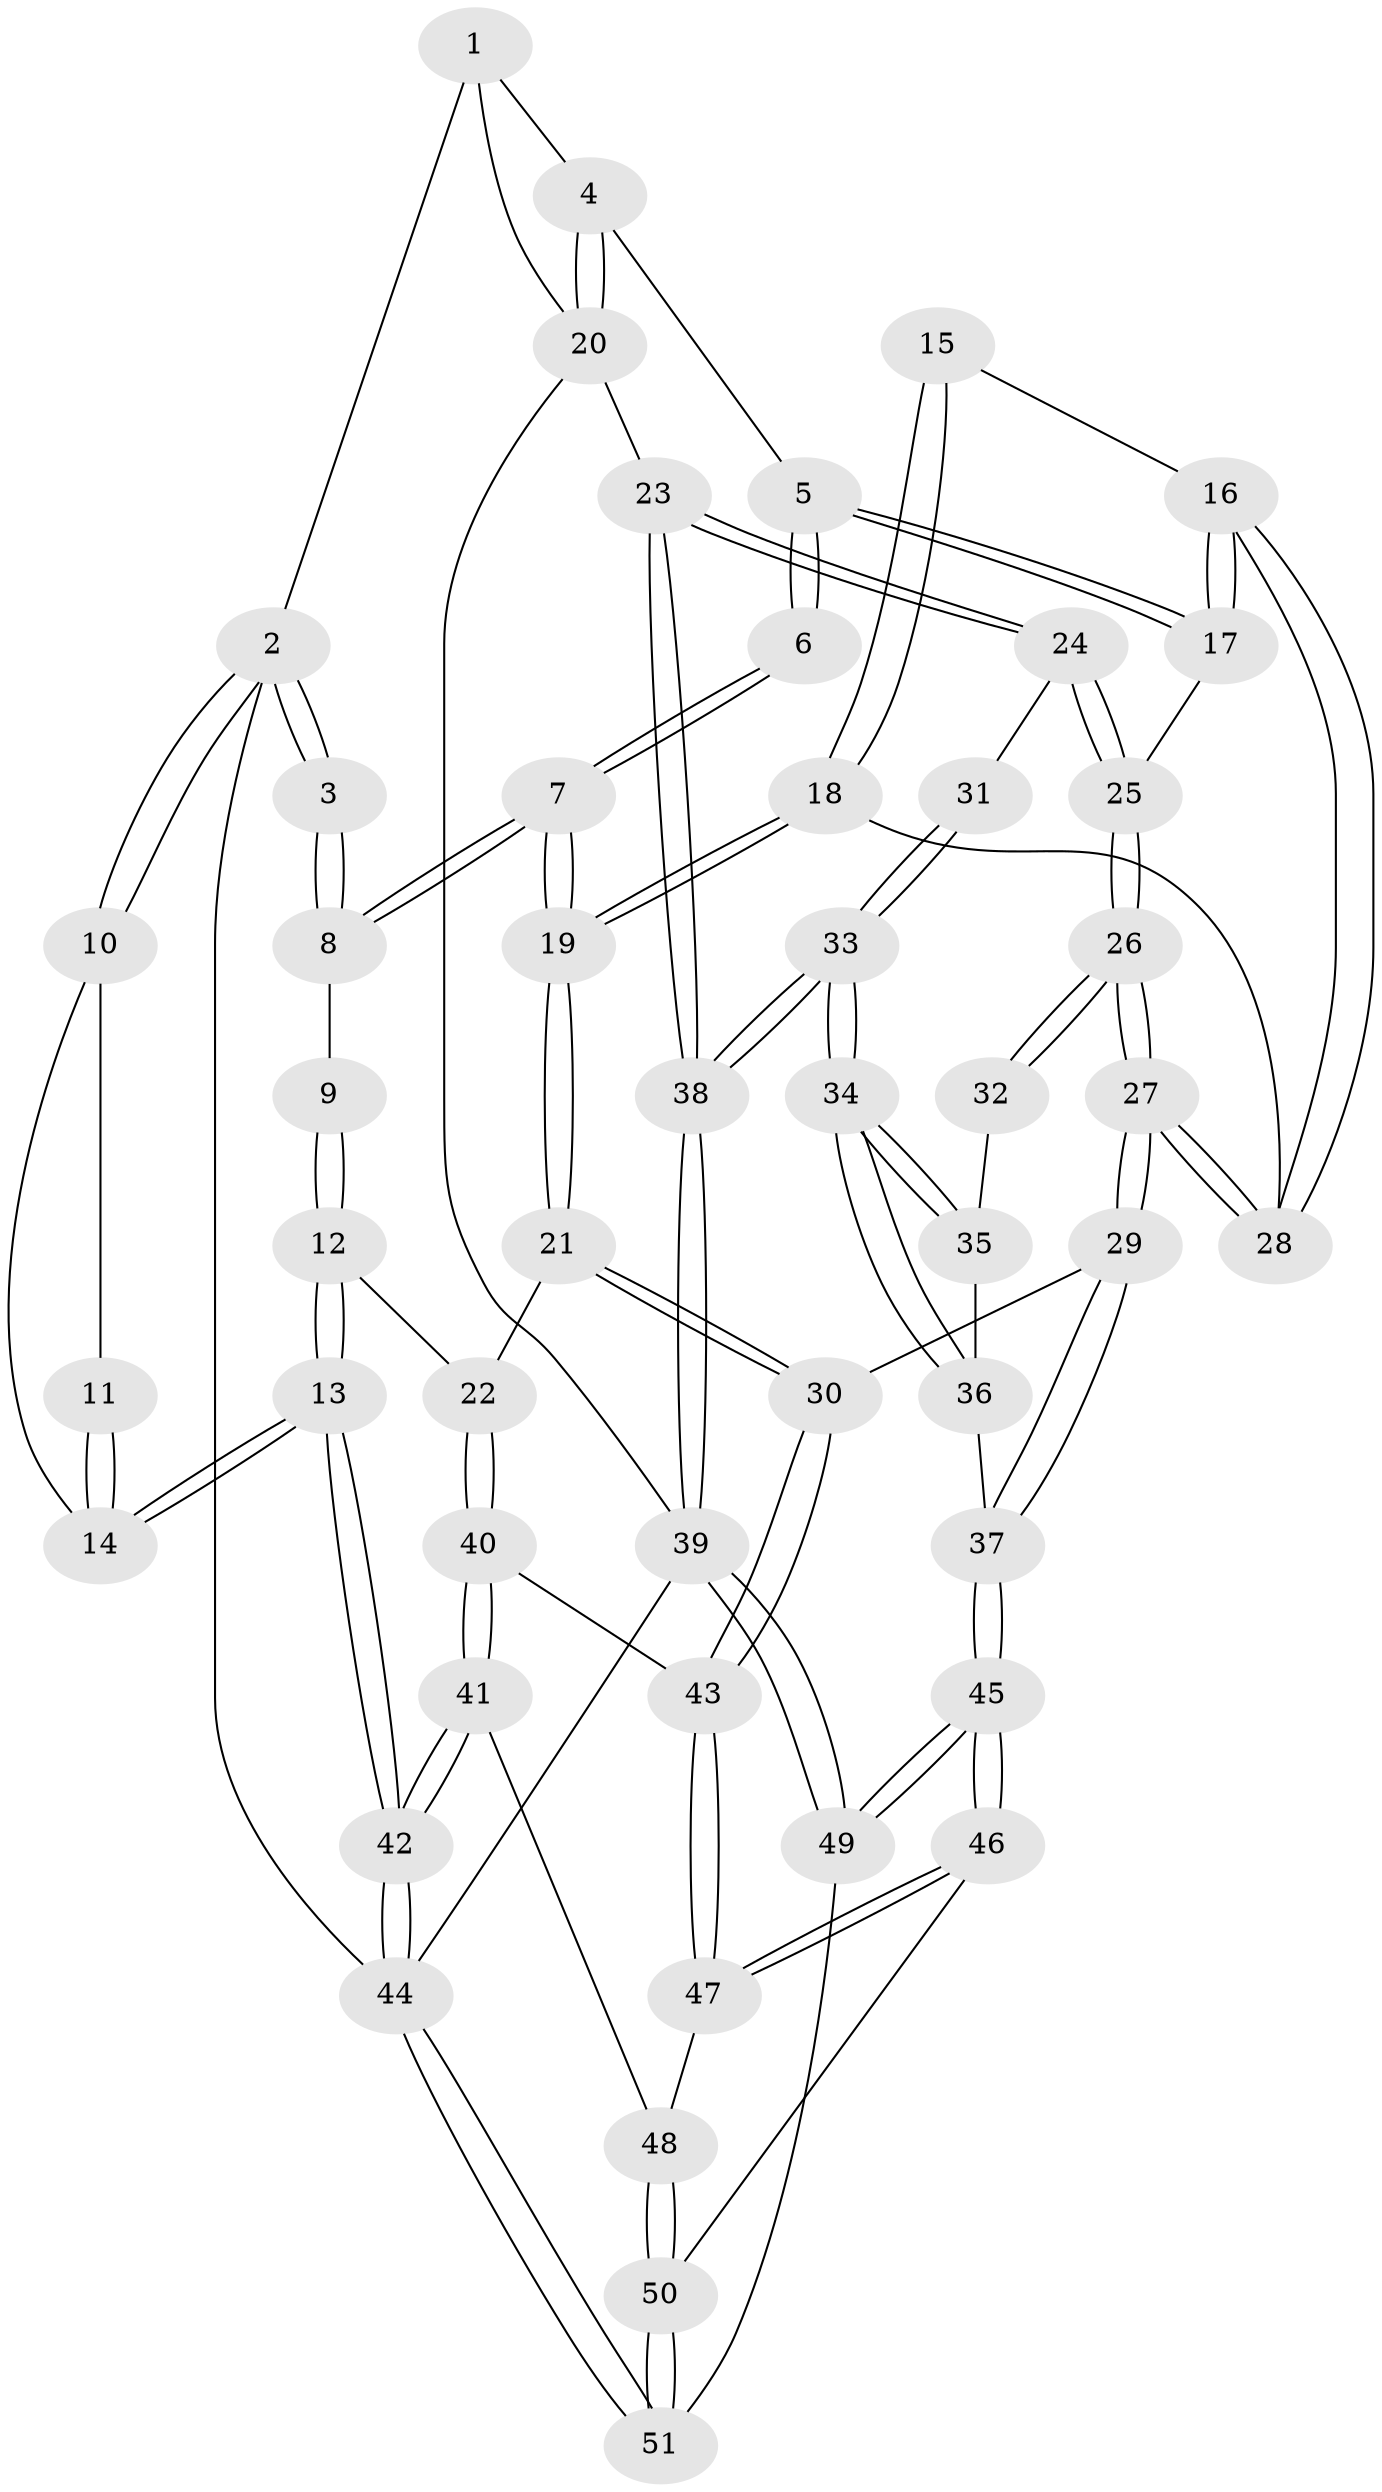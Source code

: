 // Generated by graph-tools (version 1.1) at 2025/03/03/09/25 03:03:23]
// undirected, 51 vertices, 124 edges
graph export_dot {
graph [start="1"]
  node [color=gray90,style=filled];
  1 [pos="+0.5975730145429556+0"];
  2 [pos="+0+0"];
  3 [pos="+0.3436747879059827+0"];
  4 [pos="+0.7955119649451109+0.1975460770821108"];
  5 [pos="+0.7071534499759633+0.27598918875377776"];
  6 [pos="+0.5165468254526351+0.29464970268810675"];
  7 [pos="+0.3344397537806561+0.18816512558153067"];
  8 [pos="+0.3252967209217959+0.16880333077366766"];
  9 [pos="+0.23418479462503272+0.2195804766302976"];
  10 [pos="+0+0"];
  11 [pos="+0.0796402411232261+0.222766211253793"];
  12 [pos="+0+0.5244567311715267"];
  13 [pos="+0+0.5219794043488026"];
  14 [pos="+0+0.5060097579084243"];
  15 [pos="+0.5217882236737648+0.3257335355414249"];
  16 [pos="+0.5662472035574395+0.47085383781828744"];
  17 [pos="+0.6712688848333623+0.4162988915589467"];
  18 [pos="+0.4117056144485415+0.5050980734300027"];
  19 [pos="+0.32926420164416387+0.5050069685302508"];
  20 [pos="+1+0.2958711308139087"];
  21 [pos="+0.32046625904709575+0.5154179563796192"];
  22 [pos="+0.15026058311514348+0.5907430255008816"];
  23 [pos="+1+0.4795555151184884"];
  24 [pos="+0.9134714290576161+0.5097732849493323"];
  25 [pos="+0.7302670559231844+0.4780116043329254"];
  26 [pos="+0.6518407771479873+0.612538702540526"];
  27 [pos="+0.6071561084063192+0.6337533442558986"];
  28 [pos="+0.5395876808468955+0.5162816492772425"];
  29 [pos="+0.5881959232235806+0.7354550438736146"];
  30 [pos="+0.45418421903199424+0.7559528216886525"];
  31 [pos="+0.7869450468407225+0.5993641547830361"];
  32 [pos="+0.7664930678336054+0.6089480434462663"];
  33 [pos="+0.8756631082513309+0.9098145273781465"];
  34 [pos="+0.7896997406700432+0.8501669452710809"];
  35 [pos="+0.7671346281224297+0.6368193253148501"];
  36 [pos="+0.6702436437318213+0.7883068076846282"];
  37 [pos="+0.6093295035853037+0.7586574672843799"];
  38 [pos="+1+1"];
  39 [pos="+1+1"];
  40 [pos="+0.16918519668960622+0.6553713008344512"];
  41 [pos="+0.1795156877614441+0.791142638898082"];
  42 [pos="+0+0.9172018364814911"];
  43 [pos="+0.42735129627363666+0.7816154120556575"];
  44 [pos="+0+1"];
  45 [pos="+0.47236080458397667+1"];
  46 [pos="+0.46593119101646635+1"];
  47 [pos="+0.3878407195561364+0.8477916708039847"];
  48 [pos="+0.2048716753274655+0.8428578338449274"];
  49 [pos="+0.4737121241719402+1"];
  50 [pos="+0.1982744845864373+0.8641474565154882"];
  51 [pos="+0+1"];
  1 -- 2;
  1 -- 4;
  1 -- 20;
  2 -- 3;
  2 -- 3;
  2 -- 10;
  2 -- 10;
  2 -- 44;
  3 -- 8;
  3 -- 8;
  4 -- 5;
  4 -- 20;
  4 -- 20;
  5 -- 6;
  5 -- 6;
  5 -- 17;
  5 -- 17;
  6 -- 7;
  6 -- 7;
  7 -- 8;
  7 -- 8;
  7 -- 19;
  7 -- 19;
  8 -- 9;
  9 -- 12;
  9 -- 12;
  10 -- 11;
  10 -- 14;
  11 -- 14;
  11 -- 14;
  12 -- 13;
  12 -- 13;
  12 -- 22;
  13 -- 14;
  13 -- 14;
  13 -- 42;
  13 -- 42;
  15 -- 16;
  15 -- 18;
  15 -- 18;
  16 -- 17;
  16 -- 17;
  16 -- 28;
  16 -- 28;
  17 -- 25;
  18 -- 19;
  18 -- 19;
  18 -- 28;
  19 -- 21;
  19 -- 21;
  20 -- 23;
  20 -- 39;
  21 -- 22;
  21 -- 30;
  21 -- 30;
  22 -- 40;
  22 -- 40;
  23 -- 24;
  23 -- 24;
  23 -- 38;
  23 -- 38;
  24 -- 25;
  24 -- 25;
  24 -- 31;
  25 -- 26;
  25 -- 26;
  26 -- 27;
  26 -- 27;
  26 -- 32;
  26 -- 32;
  27 -- 28;
  27 -- 28;
  27 -- 29;
  27 -- 29;
  29 -- 30;
  29 -- 37;
  29 -- 37;
  30 -- 43;
  30 -- 43;
  31 -- 33;
  31 -- 33;
  32 -- 35;
  33 -- 34;
  33 -- 34;
  33 -- 38;
  33 -- 38;
  34 -- 35;
  34 -- 35;
  34 -- 36;
  34 -- 36;
  35 -- 36;
  36 -- 37;
  37 -- 45;
  37 -- 45;
  38 -- 39;
  38 -- 39;
  39 -- 49;
  39 -- 49;
  39 -- 44;
  40 -- 41;
  40 -- 41;
  40 -- 43;
  41 -- 42;
  41 -- 42;
  41 -- 48;
  42 -- 44;
  42 -- 44;
  43 -- 47;
  43 -- 47;
  44 -- 51;
  44 -- 51;
  45 -- 46;
  45 -- 46;
  45 -- 49;
  45 -- 49;
  46 -- 47;
  46 -- 47;
  46 -- 50;
  47 -- 48;
  48 -- 50;
  48 -- 50;
  49 -- 51;
  50 -- 51;
  50 -- 51;
}
